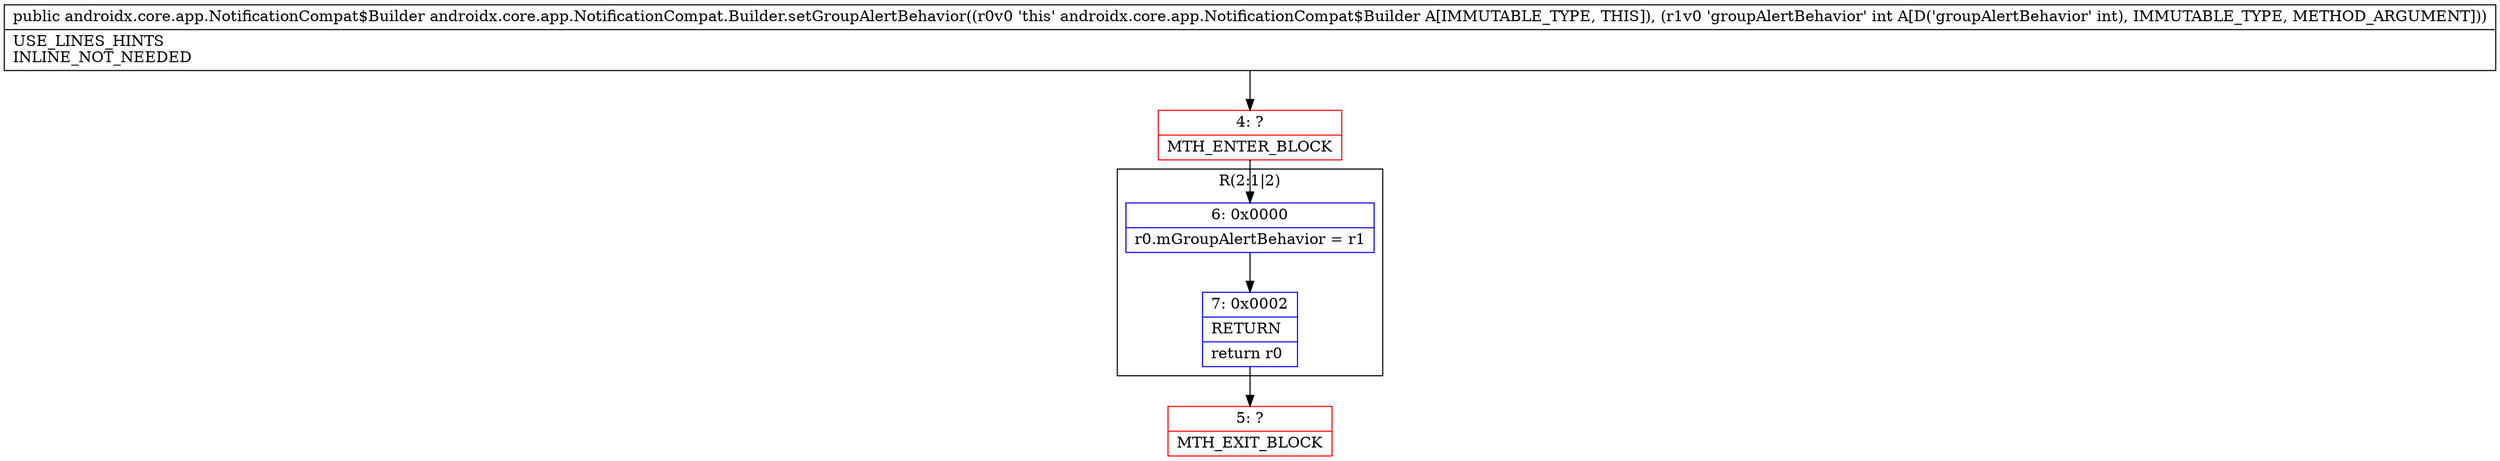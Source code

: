 digraph "CFG forandroidx.core.app.NotificationCompat.Builder.setGroupAlertBehavior(I)Landroidx\/core\/app\/NotificationCompat$Builder;" {
subgraph cluster_Region_386020990 {
label = "R(2:1|2)";
node [shape=record,color=blue];
Node_6 [shape=record,label="{6\:\ 0x0000|r0.mGroupAlertBehavior = r1\l}"];
Node_7 [shape=record,label="{7\:\ 0x0002|RETURN\l|return r0\l}"];
}
Node_4 [shape=record,color=red,label="{4\:\ ?|MTH_ENTER_BLOCK\l}"];
Node_5 [shape=record,color=red,label="{5\:\ ?|MTH_EXIT_BLOCK\l}"];
MethodNode[shape=record,label="{public androidx.core.app.NotificationCompat$Builder androidx.core.app.NotificationCompat.Builder.setGroupAlertBehavior((r0v0 'this' androidx.core.app.NotificationCompat$Builder A[IMMUTABLE_TYPE, THIS]), (r1v0 'groupAlertBehavior' int A[D('groupAlertBehavior' int), IMMUTABLE_TYPE, METHOD_ARGUMENT]))  | USE_LINES_HINTS\lINLINE_NOT_NEEDED\l}"];
MethodNode -> Node_4;Node_6 -> Node_7;
Node_7 -> Node_5;
Node_4 -> Node_6;
}

